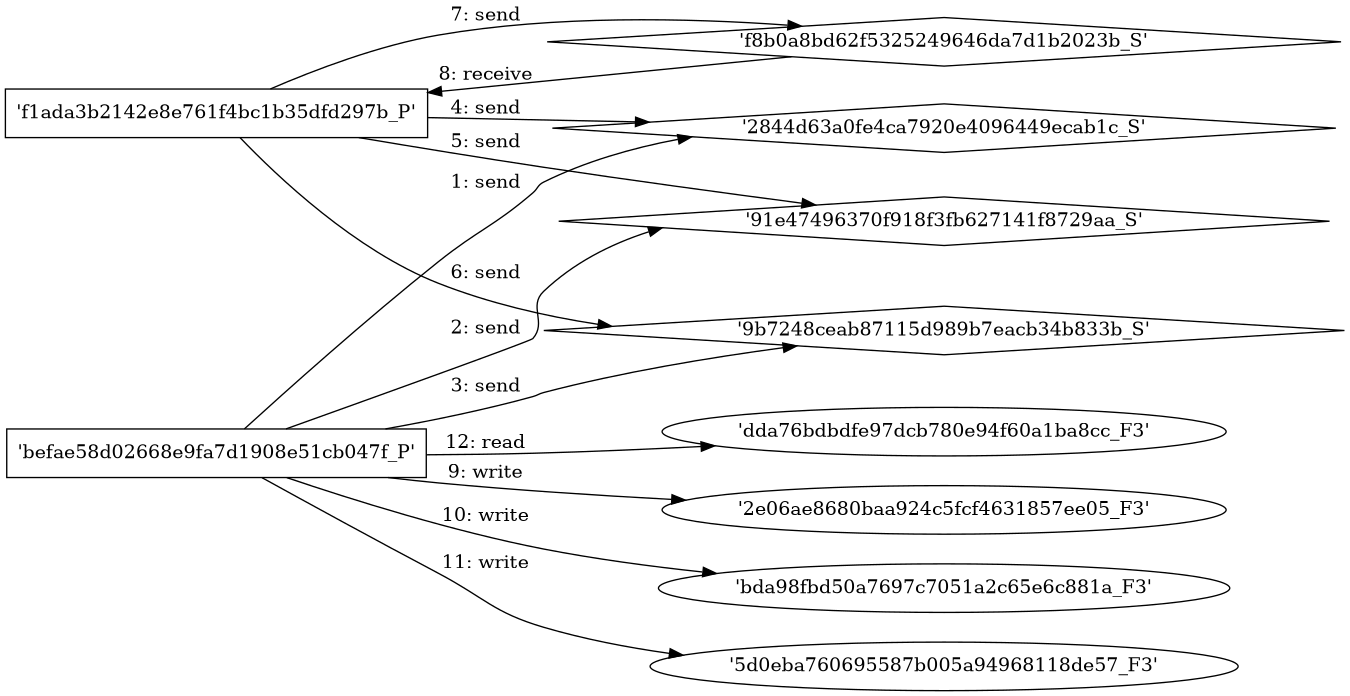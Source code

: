 digraph "D:\Learning\Paper\apt\基于CTI的攻击预警\Dataset\攻击图\ASGfromALLCTI\Vulnerabilities in ProcessMaker, WebFOCUS, and OpenFire Identified and Patched.dot" {
rankdir="LR"
size="9"
fixedsize="false"
splines="true"
nodesep=0.3
ranksep=0
fontsize=10
overlap="scalexy"
engine= "neato"
	"'2844d63a0fe4ca7920e4096449ecab1c_S'" [node_type=Socket shape=diamond]
	"'befae58d02668e9fa7d1908e51cb047f_P'" [node_type=Process shape=box]
	"'befae58d02668e9fa7d1908e51cb047f_P'" -> "'2844d63a0fe4ca7920e4096449ecab1c_S'" [label="1: send"]
	"'91e47496370f918f3fb627141f8729aa_S'" [node_type=Socket shape=diamond]
	"'befae58d02668e9fa7d1908e51cb047f_P'" [node_type=Process shape=box]
	"'befae58d02668e9fa7d1908e51cb047f_P'" -> "'91e47496370f918f3fb627141f8729aa_S'" [label="2: send"]
	"'9b7248ceab87115d989b7eacb34b833b_S'" [node_type=Socket shape=diamond]
	"'befae58d02668e9fa7d1908e51cb047f_P'" [node_type=Process shape=box]
	"'befae58d02668e9fa7d1908e51cb047f_P'" -> "'9b7248ceab87115d989b7eacb34b833b_S'" [label="3: send"]
	"'2844d63a0fe4ca7920e4096449ecab1c_S'" [node_type=Socket shape=diamond]
	"'f1ada3b2142e8e761f4bc1b35dfd297b_P'" [node_type=Process shape=box]
	"'f1ada3b2142e8e761f4bc1b35dfd297b_P'" -> "'2844d63a0fe4ca7920e4096449ecab1c_S'" [label="4: send"]
	"'91e47496370f918f3fb627141f8729aa_S'" [node_type=Socket shape=diamond]
	"'f1ada3b2142e8e761f4bc1b35dfd297b_P'" [node_type=Process shape=box]
	"'f1ada3b2142e8e761f4bc1b35dfd297b_P'" -> "'91e47496370f918f3fb627141f8729aa_S'" [label="5: send"]
	"'9b7248ceab87115d989b7eacb34b833b_S'" [node_type=Socket shape=diamond]
	"'f1ada3b2142e8e761f4bc1b35dfd297b_P'" [node_type=Process shape=box]
	"'f1ada3b2142e8e761f4bc1b35dfd297b_P'" -> "'9b7248ceab87115d989b7eacb34b833b_S'" [label="6: send"]
	"'f8b0a8bd62f5325249646da7d1b2023b_S'" [node_type=Socket shape=diamond]
	"'f1ada3b2142e8e761f4bc1b35dfd297b_P'" [node_type=Process shape=box]
	"'f1ada3b2142e8e761f4bc1b35dfd297b_P'" -> "'f8b0a8bd62f5325249646da7d1b2023b_S'" [label="7: send"]
	"'f8b0a8bd62f5325249646da7d1b2023b_S'" -> "'f1ada3b2142e8e761f4bc1b35dfd297b_P'" [label="8: receive"]
	"'2e06ae8680baa924c5fcf4631857ee05_F3'" [node_type=file shape=ellipse]
	"'befae58d02668e9fa7d1908e51cb047f_P'" [node_type=Process shape=box]
	"'befae58d02668e9fa7d1908e51cb047f_P'" -> "'2e06ae8680baa924c5fcf4631857ee05_F3'" [label="9: write"]
	"'bda98fbd50a7697c7051a2c65e6c881a_F3'" [node_type=file shape=ellipse]
	"'befae58d02668e9fa7d1908e51cb047f_P'" [node_type=Process shape=box]
	"'befae58d02668e9fa7d1908e51cb047f_P'" -> "'bda98fbd50a7697c7051a2c65e6c881a_F3'" [label="10: write"]
	"'5d0eba760695587b005a94968118de57_F3'" [node_type=file shape=ellipse]
	"'befae58d02668e9fa7d1908e51cb047f_P'" [node_type=Process shape=box]
	"'befae58d02668e9fa7d1908e51cb047f_P'" -> "'5d0eba760695587b005a94968118de57_F3'" [label="11: write"]
	"'dda76bdbdfe97dcb780e94f60a1ba8cc_F3'" [node_type=file shape=ellipse]
	"'befae58d02668e9fa7d1908e51cb047f_P'" [node_type=Process shape=box]
	"'befae58d02668e9fa7d1908e51cb047f_P'" -> "'dda76bdbdfe97dcb780e94f60a1ba8cc_F3'" [label="12: read"]
}
